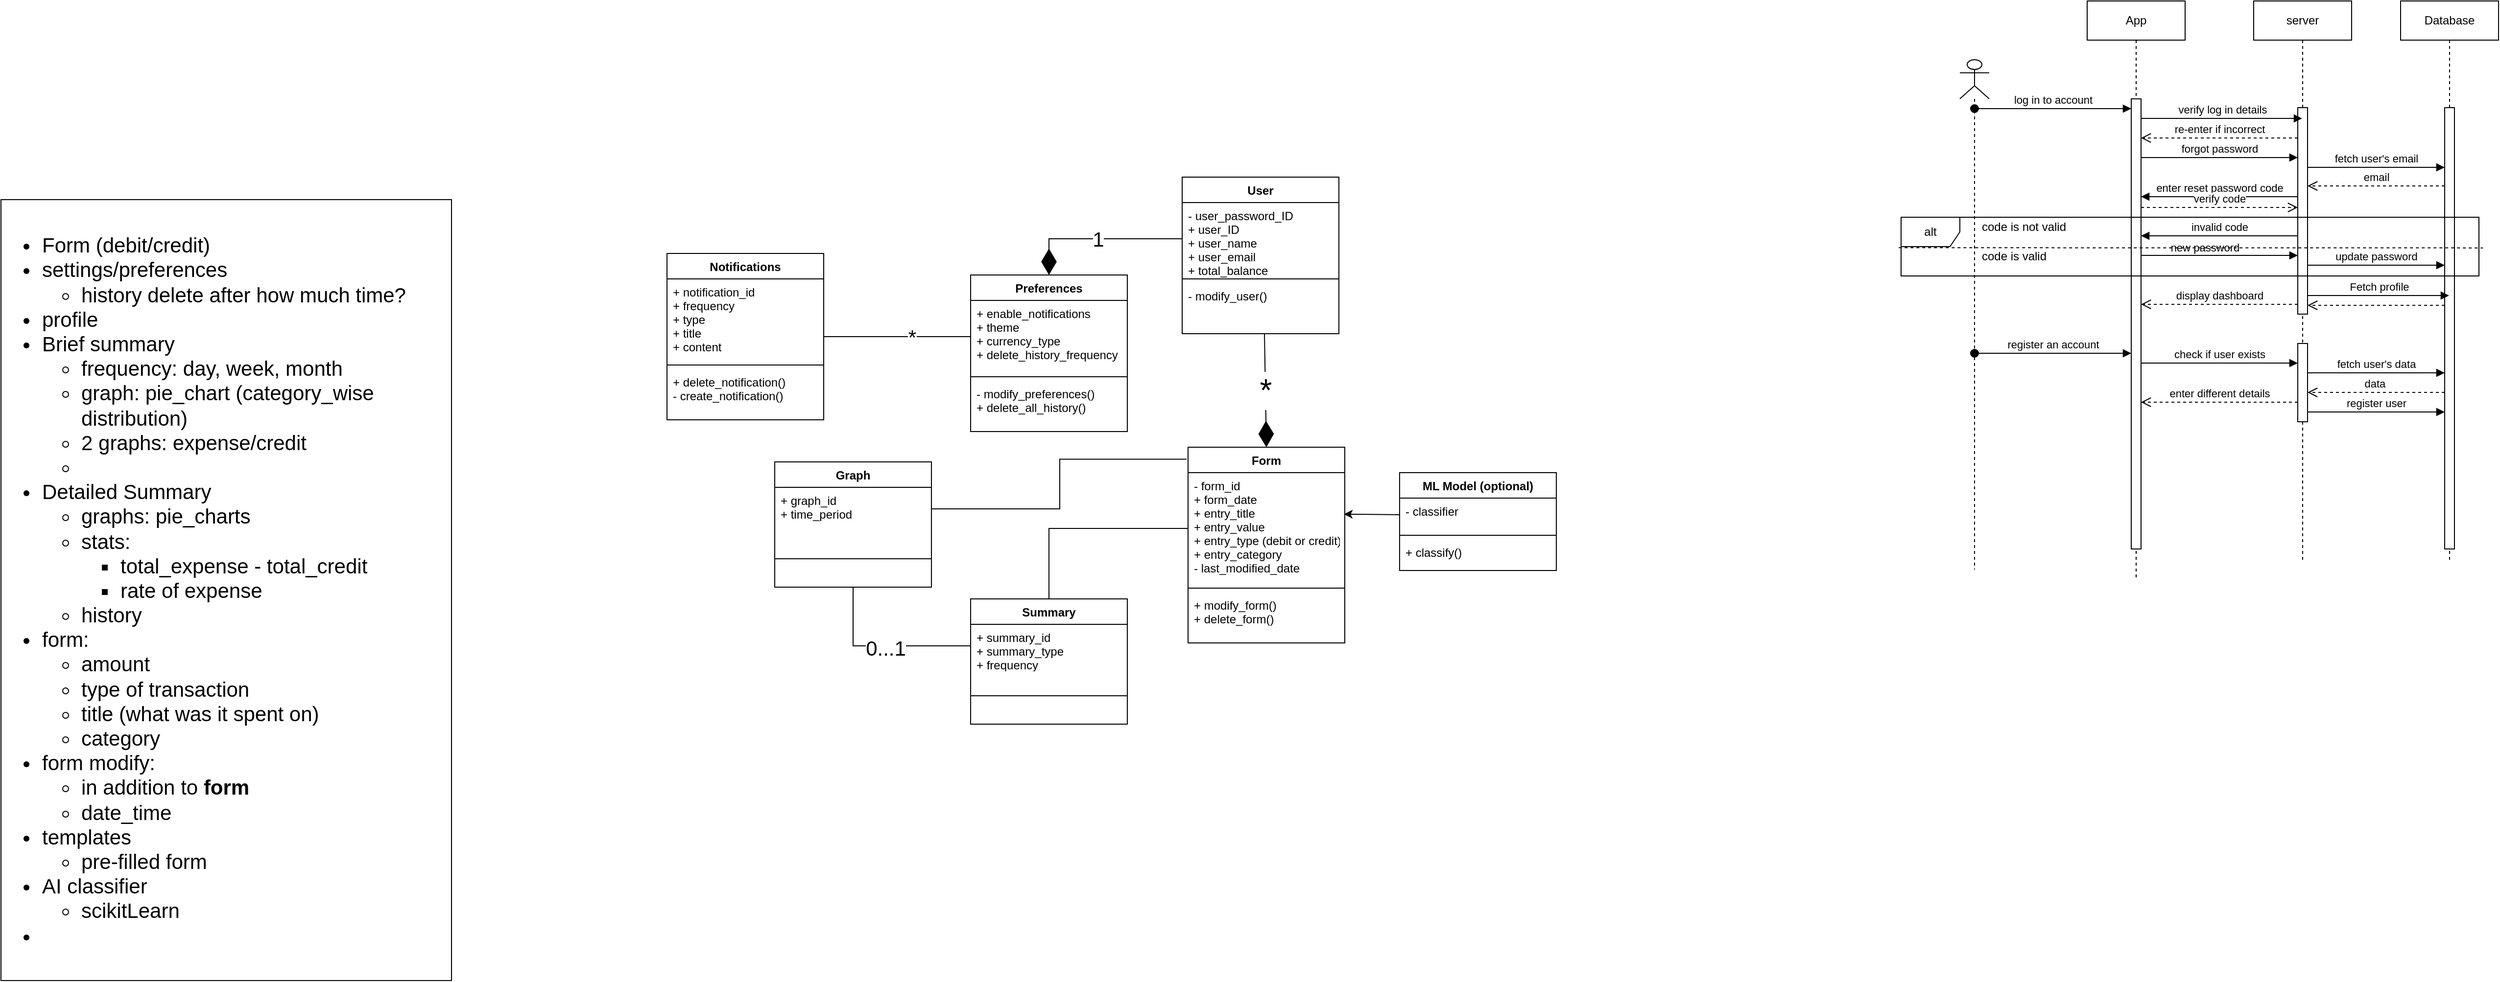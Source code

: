 <mxfile version="20.8.21" type="github">
  <diagram name="Page-1" id="2YBvvXClWsGukQMizWep">
    <mxGraphModel dx="2972" dy="537" grid="1" gridSize="10" guides="1" tooltips="1" connect="1" arrows="1" fold="1" page="1" pageScale="1" pageWidth="2000" pageHeight="1100" math="0" shadow="0">
      <root>
        <mxCell id="0" />
        <mxCell id="1" parent="0" />
        <mxCell id="stTqnZfCxz-nPY7UzvfY-2" value="App" style="shape=umlLifeline;perimeter=lifelinePerimeter;whiteSpace=wrap;html=1;container=0;dropTarget=0;collapsible=0;recursiveResize=0;outlineConnect=0;portConstraint=eastwest;newEdgeStyle={&quot;edgeStyle&quot;:&quot;elbowEdgeStyle&quot;,&quot;elbow&quot;:&quot;vertical&quot;,&quot;curved&quot;:0,&quot;rounded&quot;:0};" parent="1" vertex="1">
          <mxGeometry x="580" y="149" width="100" height="591" as="geometry" />
        </mxCell>
        <mxCell id="stTqnZfCxz-nPY7UzvfY-6" value="" style="html=1;points=[];perimeter=orthogonalPerimeter;outlineConnect=0;targetShapes=umlLifeline;portConstraint=eastwest;newEdgeStyle={&quot;edgeStyle&quot;:&quot;elbowEdgeStyle&quot;,&quot;elbow&quot;:&quot;vertical&quot;,&quot;curved&quot;:0,&quot;rounded&quot;:0};" parent="stTqnZfCxz-nPY7UzvfY-2" vertex="1">
          <mxGeometry x="45" y="100" width="10" height="460" as="geometry" />
        </mxCell>
        <mxCell id="stTqnZfCxz-nPY7UzvfY-11" value="log in to account" style="html=1;verticalAlign=bottom;startArrow=oval;startFill=1;endArrow=block;startSize=8;edgeStyle=elbowEdgeStyle;elbow=vertical;curved=0;rounded=0;" parent="1" source="Uks1yyCWOyFqBFFH4Dbn-1" target="stTqnZfCxz-nPY7UzvfY-6" edge="1">
          <mxGeometry width="60" relative="1" as="geometry">
            <mxPoint x="490" y="259" as="sourcePoint" />
            <mxPoint x="1080" y="369" as="targetPoint" />
            <Array as="points">
              <mxPoint x="550" y="259" />
            </Array>
          </mxGeometry>
        </mxCell>
        <mxCell id="1YFrrPJFMDi00KkuxB1G-1" value="User" style="swimlane;fontStyle=1;align=center;verticalAlign=top;childLayout=stackLayout;horizontal=1;startSize=26;horizontalStack=0;resizeParent=1;resizeParentMax=0;resizeLast=0;collapsible=1;marginBottom=0;" parent="1" vertex="1">
          <mxGeometry x="-344" y="329" width="160" height="160" as="geometry" />
        </mxCell>
        <mxCell id="1YFrrPJFMDi00KkuxB1G-2" value="- user_password_ID&#xa;+ user_ID &#xa;+ user_name&#xa;+ user_email&#xa;+ total_balance" style="text;strokeColor=none;fillColor=none;align=left;verticalAlign=top;spacingLeft=4;spacingRight=4;overflow=hidden;rotatable=0;points=[[0,0.5],[1,0.5]];portConstraint=eastwest;" parent="1YFrrPJFMDi00KkuxB1G-1" vertex="1">
          <mxGeometry y="26" width="160" height="74" as="geometry" />
        </mxCell>
        <mxCell id="1YFrrPJFMDi00KkuxB1G-3" value="" style="line;strokeWidth=1;fillColor=none;align=left;verticalAlign=middle;spacingTop=-1;spacingLeft=3;spacingRight=3;rotatable=0;labelPosition=right;points=[];portConstraint=eastwest;strokeColor=inherit;" parent="1YFrrPJFMDi00KkuxB1G-1" vertex="1">
          <mxGeometry y="100" width="160" height="8" as="geometry" />
        </mxCell>
        <mxCell id="1YFrrPJFMDi00KkuxB1G-4" value="- modify_user()" style="text;strokeColor=none;fillColor=none;align=left;verticalAlign=top;spacingLeft=4;spacingRight=4;overflow=hidden;rotatable=0;points=[[0,0.5],[1,0.5]];portConstraint=eastwest;" parent="1YFrrPJFMDi00KkuxB1G-1" vertex="1">
          <mxGeometry y="108" width="160" height="52" as="geometry" />
        </mxCell>
        <mxCell id="1YFrrPJFMDi00KkuxB1G-6" value="Form" style="swimlane;fontStyle=1;align=center;verticalAlign=top;childLayout=stackLayout;horizontal=1;startSize=26;horizontalStack=0;resizeParent=1;resizeParentMax=0;resizeLast=0;collapsible=1;marginBottom=0;" parent="1" vertex="1">
          <mxGeometry x="-338" y="605" width="160" height="200" as="geometry" />
        </mxCell>
        <mxCell id="1YFrrPJFMDi00KkuxB1G-7" value="- form_id&#xa;+ form_date &#xa;+ entry_title&#xa;+ entry_value&#xa;+ entry_type (debit or credit)&#xa;+ entry_category&#xa;- last_modified_date" style="text;strokeColor=none;fillColor=none;align=left;verticalAlign=top;spacingLeft=4;spacingRight=4;overflow=hidden;rotatable=0;points=[[0,0.5],[1,0.5]];portConstraint=eastwest;" parent="1YFrrPJFMDi00KkuxB1G-6" vertex="1">
          <mxGeometry y="26" width="160" height="114" as="geometry" />
        </mxCell>
        <mxCell id="1YFrrPJFMDi00KkuxB1G-8" value="" style="line;strokeWidth=1;fillColor=none;align=left;verticalAlign=middle;spacingTop=-1;spacingLeft=3;spacingRight=3;rotatable=0;labelPosition=right;points=[];portConstraint=eastwest;strokeColor=inherit;" parent="1YFrrPJFMDi00KkuxB1G-6" vertex="1">
          <mxGeometry y="140" width="160" height="8" as="geometry" />
        </mxCell>
        <mxCell id="1YFrrPJFMDi00KkuxB1G-9" value="+ modify_form()&#xa;+ delete_form()" style="text;strokeColor=none;fillColor=none;align=left;verticalAlign=top;spacingLeft=4;spacingRight=4;overflow=hidden;rotatable=0;points=[[0,0.5],[1,0.5]];portConstraint=eastwest;" parent="1YFrrPJFMDi00KkuxB1G-6" vertex="1">
          <mxGeometry y="148" width="160" height="52" as="geometry" />
        </mxCell>
        <mxCell id="1YFrrPJFMDi00KkuxB1G-10" value="ML Model (optional)" style="swimlane;fontStyle=1;align=center;verticalAlign=top;childLayout=stackLayout;horizontal=1;startSize=26;horizontalStack=0;resizeParent=1;resizeParentMax=0;resizeLast=0;collapsible=1;marginBottom=0;" parent="1" vertex="1">
          <mxGeometry x="-122" y="631" width="160" height="100" as="geometry" />
        </mxCell>
        <mxCell id="1YFrrPJFMDi00KkuxB1G-11" value="- classifier" style="text;strokeColor=none;fillColor=none;align=left;verticalAlign=top;spacingLeft=4;spacingRight=4;overflow=hidden;rotatable=0;points=[[0,0.5],[1,0.5]];portConstraint=eastwest;" parent="1YFrrPJFMDi00KkuxB1G-10" vertex="1">
          <mxGeometry y="26" width="160" height="34" as="geometry" />
        </mxCell>
        <mxCell id="1YFrrPJFMDi00KkuxB1G-12" value="" style="line;strokeWidth=1;fillColor=none;align=left;verticalAlign=middle;spacingTop=-1;spacingLeft=3;spacingRight=3;rotatable=0;labelPosition=right;points=[];portConstraint=eastwest;strokeColor=inherit;" parent="1YFrrPJFMDi00KkuxB1G-10" vertex="1">
          <mxGeometry y="60" width="160" height="8" as="geometry" />
        </mxCell>
        <mxCell id="1YFrrPJFMDi00KkuxB1G-13" value="+ classify()" style="text;strokeColor=none;fillColor=none;align=left;verticalAlign=top;spacingLeft=4;spacingRight=4;overflow=hidden;rotatable=0;points=[[0,0.5],[1,0.5]];portConstraint=eastwest;" parent="1YFrrPJFMDi00KkuxB1G-10" vertex="1">
          <mxGeometry y="68" width="160" height="32" as="geometry" />
        </mxCell>
        <mxCell id="1YFrrPJFMDi00KkuxB1G-18" value="&lt;font style=&quot;font-size: 32px;&quot;&gt;*&lt;/font&gt;" style="endArrow=diamondThin;endFill=1;endSize=24;html=1;rounded=0;exitX=0.525;exitY=1;exitDx=0;exitDy=0;exitPerimeter=0;entryX=0.5;entryY=0;entryDx=0;entryDy=0;" parent="1" source="1YFrrPJFMDi00KkuxB1G-4" target="1YFrrPJFMDi00KkuxB1G-6" edge="1">
          <mxGeometry width="160" relative="1" as="geometry">
            <mxPoint x="-280" y="510" as="sourcePoint" />
            <mxPoint x="-120" y="510" as="targetPoint" />
          </mxGeometry>
        </mxCell>
        <mxCell id="1YFrrPJFMDi00KkuxB1G-21" style="edgeStyle=none;rounded=0;orthogonalLoop=1;jettySize=auto;html=1;entryX=0.994;entryY=0.372;entryDx=0;entryDy=0;entryPerimeter=0;endArrow=classic;endFill=1;exitX=0;exitY=0.5;exitDx=0;exitDy=0;" parent="1" source="1YFrrPJFMDi00KkuxB1G-11" target="1YFrrPJFMDi00KkuxB1G-7" edge="1">
          <mxGeometry relative="1" as="geometry" />
        </mxCell>
        <mxCell id="1YFrrPJFMDi00KkuxB1G-22" value="Preferences" style="swimlane;fontStyle=1;align=center;verticalAlign=top;childLayout=stackLayout;horizontal=1;startSize=26;horizontalStack=0;resizeParent=1;resizeParentMax=0;resizeLast=0;collapsible=1;marginBottom=0;" parent="1" vertex="1">
          <mxGeometry x="-560" y="429" width="160" height="160" as="geometry" />
        </mxCell>
        <mxCell id="1YFrrPJFMDi00KkuxB1G-23" value="+ enable_notifications&#xa;+ theme&#xa;+ currency_type&#xa;+ delete_history_frequency" style="text;strokeColor=none;fillColor=none;align=left;verticalAlign=top;spacingLeft=4;spacingRight=4;overflow=hidden;rotatable=0;points=[[0,0.5],[1,0.5]];portConstraint=eastwest;" parent="1YFrrPJFMDi00KkuxB1G-22" vertex="1">
          <mxGeometry y="26" width="160" height="74" as="geometry" />
        </mxCell>
        <mxCell id="1YFrrPJFMDi00KkuxB1G-24" value="" style="line;strokeWidth=1;fillColor=none;align=left;verticalAlign=middle;spacingTop=-1;spacingLeft=3;spacingRight=3;rotatable=0;labelPosition=right;points=[];portConstraint=eastwest;strokeColor=inherit;" parent="1YFrrPJFMDi00KkuxB1G-22" vertex="1">
          <mxGeometry y="100" width="160" height="8" as="geometry" />
        </mxCell>
        <mxCell id="1YFrrPJFMDi00KkuxB1G-25" value="- modify_preferences()&#xa;+ delete_all_history()" style="text;strokeColor=none;fillColor=none;align=left;verticalAlign=top;spacingLeft=4;spacingRight=4;overflow=hidden;rotatable=0;points=[[0,0.5],[1,0.5]];portConstraint=eastwest;" parent="1YFrrPJFMDi00KkuxB1G-22" vertex="1">
          <mxGeometry y="108" width="160" height="52" as="geometry" />
        </mxCell>
        <mxCell id="1YFrrPJFMDi00KkuxB1G-26" value="&lt;font style=&quot;font-size: 21px;&quot;&gt;1&lt;/font&gt;" style="endArrow=diamondThin;endFill=1;endSize=24;html=1;rounded=0;exitX=0;exitY=0.5;exitDx=0;exitDy=0;entryX=0.5;entryY=0;entryDx=0;entryDy=0;edgeStyle=orthogonalEdgeStyle;" parent="1" source="1YFrrPJFMDi00KkuxB1G-2" target="1YFrrPJFMDi00KkuxB1G-22" edge="1">
          <mxGeometry width="160" relative="1" as="geometry">
            <mxPoint x="-250" y="499" as="sourcePoint" />
            <mxPoint x="-250" y="590" as="targetPoint" />
          </mxGeometry>
        </mxCell>
        <mxCell id="1YFrrPJFMDi00KkuxB1G-27" value="Notifications" style="swimlane;fontStyle=1;align=center;verticalAlign=top;childLayout=stackLayout;horizontal=1;startSize=26;horizontalStack=0;resizeParent=1;resizeParentMax=0;resizeLast=0;collapsible=1;marginBottom=0;" parent="1" vertex="1">
          <mxGeometry x="-870" y="407" width="160" height="170" as="geometry" />
        </mxCell>
        <mxCell id="1YFrrPJFMDi00KkuxB1G-28" value="+ notification_id&#xa;+ frequency&#xa;+ type&#xa;+ title&#xa;+ content" style="text;strokeColor=none;fillColor=none;align=left;verticalAlign=top;spacingLeft=4;spacingRight=4;overflow=hidden;rotatable=0;points=[[0,0.5],[1,0.5]];portConstraint=eastwest;" parent="1YFrrPJFMDi00KkuxB1G-27" vertex="1">
          <mxGeometry y="26" width="160" height="84" as="geometry" />
        </mxCell>
        <mxCell id="1YFrrPJFMDi00KkuxB1G-29" value="" style="line;strokeWidth=1;fillColor=none;align=left;verticalAlign=middle;spacingTop=-1;spacingLeft=3;spacingRight=3;rotatable=0;labelPosition=right;points=[];portConstraint=eastwest;strokeColor=inherit;" parent="1YFrrPJFMDi00KkuxB1G-27" vertex="1">
          <mxGeometry y="110" width="160" height="8" as="geometry" />
        </mxCell>
        <mxCell id="1YFrrPJFMDi00KkuxB1G-30" value="+ delete_notification()&#xa;- create_notification()" style="text;strokeColor=none;fillColor=none;align=left;verticalAlign=top;spacingLeft=4;spacingRight=4;overflow=hidden;rotatable=0;points=[[0,0.5],[1,0.5]];portConstraint=eastwest;" parent="1YFrrPJFMDi00KkuxB1G-27" vertex="1">
          <mxGeometry y="118" width="160" height="52" as="geometry" />
        </mxCell>
        <mxCell id="1YFrrPJFMDi00KkuxB1G-31" style="edgeStyle=orthogonalEdgeStyle;rounded=0;orthogonalLoop=1;jettySize=auto;html=1;exitX=0;exitY=0.5;exitDx=0;exitDy=0;endArrow=none;endFill=0;" parent="1" source="1YFrrPJFMDi00KkuxB1G-23" target="1YFrrPJFMDi00KkuxB1G-27" edge="1">
          <mxGeometry relative="1" as="geometry" />
        </mxCell>
        <mxCell id="1YFrrPJFMDi00KkuxB1G-44" value="*" style="edgeLabel;html=1;align=center;verticalAlign=middle;resizable=0;points=[];fontSize=21;" parent="1YFrrPJFMDi00KkuxB1G-31" connectable="0" vertex="1">
          <mxGeometry x="-0.192" relative="1" as="geometry">
            <mxPoint as="offset" />
          </mxGeometry>
        </mxCell>
        <mxCell id="1YFrrPJFMDi00KkuxB1G-37" style="edgeStyle=orthogonalEdgeStyle;rounded=0;orthogonalLoop=1;jettySize=auto;html=1;endArrow=none;endFill=0;" parent="1" source="1YFrrPJFMDi00KkuxB1G-32" target="1YFrrPJFMDi00KkuxB1G-7" edge="1">
          <mxGeometry relative="1" as="geometry" />
        </mxCell>
        <mxCell id="1YFrrPJFMDi00KkuxB1G-32" value="Summary" style="swimlane;fontStyle=1;align=center;verticalAlign=top;childLayout=stackLayout;horizontal=1;startSize=26;horizontalStack=0;resizeParent=1;resizeParentMax=0;resizeLast=0;collapsible=1;marginBottom=0;" parent="1" vertex="1">
          <mxGeometry x="-560" y="760" width="160" height="128" as="geometry" />
        </mxCell>
        <mxCell id="1YFrrPJFMDi00KkuxB1G-33" value="+ summary_id&#xa;+ summary_type&#xa;+ frequency" style="text;strokeColor=none;fillColor=none;align=left;verticalAlign=top;spacingLeft=4;spacingRight=4;overflow=hidden;rotatable=0;points=[[0,0.5],[1,0.5]];portConstraint=eastwest;" parent="1YFrrPJFMDi00KkuxB1G-32" vertex="1">
          <mxGeometry y="26" width="160" height="44" as="geometry" />
        </mxCell>
        <mxCell id="1YFrrPJFMDi00KkuxB1G-34" value="" style="line;strokeWidth=1;fillColor=none;align=left;verticalAlign=middle;spacingTop=-1;spacingLeft=3;spacingRight=3;rotatable=0;labelPosition=right;points=[];portConstraint=eastwest;strokeColor=inherit;" parent="1YFrrPJFMDi00KkuxB1G-32" vertex="1">
          <mxGeometry y="70" width="160" height="58" as="geometry" />
        </mxCell>
        <mxCell id="1YFrrPJFMDi00KkuxB1G-42" value="2" style="edgeStyle=orthogonalEdgeStyle;rounded=0;orthogonalLoop=1;jettySize=auto;html=1;fontSize=21;endArrow=none;endFill=0;" parent="1" source="1YFrrPJFMDi00KkuxB1G-39" target="1YFrrPJFMDi00KkuxB1G-33" edge="1">
          <mxGeometry relative="1" as="geometry" />
        </mxCell>
        <mxCell id="1YFrrPJFMDi00KkuxB1G-43" value="0...1" style="edgeLabel;html=1;align=center;verticalAlign=middle;resizable=0;points=[];fontSize=21;" parent="1YFrrPJFMDi00KkuxB1G-42" connectable="0" vertex="1">
          <mxGeometry x="0.038" y="-2" relative="1" as="geometry">
            <mxPoint x="-1" as="offset" />
          </mxGeometry>
        </mxCell>
        <mxCell id="1YFrrPJFMDi00KkuxB1G-39" value="Graph" style="swimlane;fontStyle=1;align=center;verticalAlign=top;childLayout=stackLayout;horizontal=1;startSize=26;horizontalStack=0;resizeParent=1;resizeParentMax=0;resizeLast=0;collapsible=1;marginBottom=0;" parent="1" vertex="1">
          <mxGeometry x="-760" y="620" width="160" height="128" as="geometry" />
        </mxCell>
        <mxCell id="1YFrrPJFMDi00KkuxB1G-40" value="+ graph_id&#xa;+ time_period" style="text;strokeColor=none;fillColor=none;align=left;verticalAlign=top;spacingLeft=4;spacingRight=4;overflow=hidden;rotatable=0;points=[[0,0.5],[1,0.5]];portConstraint=eastwest;" parent="1YFrrPJFMDi00KkuxB1G-39" vertex="1">
          <mxGeometry y="26" width="160" height="44" as="geometry" />
        </mxCell>
        <mxCell id="1YFrrPJFMDi00KkuxB1G-41" value="" style="line;strokeWidth=1;fillColor=none;align=left;verticalAlign=middle;spacingTop=-1;spacingLeft=3;spacingRight=3;rotatable=0;labelPosition=right;points=[];portConstraint=eastwest;strokeColor=inherit;" parent="1YFrrPJFMDi00KkuxB1G-39" vertex="1">
          <mxGeometry y="70" width="160" height="58" as="geometry" />
        </mxCell>
        <mxCell id="1YFrrPJFMDi00KkuxB1G-47" style="edgeStyle=orthogonalEdgeStyle;rounded=0;orthogonalLoop=1;jettySize=auto;html=1;exitX=1;exitY=0.5;exitDx=0;exitDy=0;entryX=-0.009;entryY=0.061;entryDx=0;entryDy=0;entryPerimeter=0;strokeWidth=1;fontSize=21;endArrow=none;endFill=0;" parent="1" source="1YFrrPJFMDi00KkuxB1G-40" target="1YFrrPJFMDi00KkuxB1G-6" edge="1">
          <mxGeometry relative="1" as="geometry" />
        </mxCell>
        <mxCell id="1YFrrPJFMDi00KkuxB1G-49" value="&lt;ul&gt;&lt;li&gt;Form (debit/credit)&lt;/li&gt;&lt;li&gt;settings/preferences&lt;/li&gt;&lt;ul&gt;&lt;li&gt;history delete after how much time?&lt;/li&gt;&lt;/ul&gt;&lt;li&gt;profile&lt;/li&gt;&lt;li&gt;Brief summary&lt;/li&gt;&lt;ul&gt;&lt;li&gt;frequency: day, week, month&lt;/li&gt;&lt;li&gt;graph: pie_chart (category_wise distribution)&lt;/li&gt;&lt;li&gt;2 graphs: expense/credit&amp;nbsp;&lt;/li&gt;&lt;li&gt;&lt;br&gt;&lt;/li&gt;&lt;/ul&gt;&lt;li&gt;Detailed Summary&lt;/li&gt;&lt;ul&gt;&lt;li&gt;graphs: pie_charts&lt;/li&gt;&lt;li&gt;stats:&lt;/li&gt;&lt;ul&gt;&lt;li&gt;total_expense - total_credit&lt;/li&gt;&lt;li&gt;rate of expense&lt;/li&gt;&lt;/ul&gt;&lt;li&gt;history&lt;/li&gt;&lt;/ul&gt;&lt;li&gt;form:&lt;/li&gt;&lt;ul&gt;&lt;li&gt;amount&lt;/li&gt;&lt;li&gt;type of transaction&lt;/li&gt;&lt;li&gt;title (what was it spent on)&lt;/li&gt;&lt;li&gt;category&lt;/li&gt;&lt;/ul&gt;&lt;li&gt;form modify:&lt;/li&gt;&lt;ul&gt;&lt;li&gt;in addition to &lt;b&gt;form&lt;/b&gt;&lt;/li&gt;&lt;li&gt;date_time&lt;/li&gt;&lt;/ul&gt;&lt;li&gt;templates&lt;/li&gt;&lt;ul&gt;&lt;li&gt;pre-filled form&lt;/li&gt;&lt;/ul&gt;&lt;li&gt;AI classifier&lt;/li&gt;&lt;ul&gt;&lt;li&gt;scikitLearn&lt;/li&gt;&lt;/ul&gt;&lt;li&gt;&lt;br&gt;&lt;/li&gt;&lt;/ul&gt;" style="rounded=0;whiteSpace=wrap;html=1;fontSize=21;align=left;" parent="1" vertex="1">
          <mxGeometry x="-1550" y="352" width="460" height="798" as="geometry" />
        </mxCell>
        <mxCell id="stTqnZfCxz-nPY7UzvfY-19" value="Database" style="shape=umlLifeline;perimeter=lifelinePerimeter;whiteSpace=wrap;html=1;container=0;dropTarget=0;collapsible=0;recursiveResize=0;outlineConnect=0;portConstraint=eastwest;newEdgeStyle={&quot;edgeStyle&quot;:&quot;elbowEdgeStyle&quot;,&quot;elbow&quot;:&quot;vertical&quot;,&quot;curved&quot;:0,&quot;rounded&quot;:0};" parent="1" vertex="1">
          <mxGeometry x="900" y="149" width="100" height="571" as="geometry" />
        </mxCell>
        <mxCell id="stTqnZfCxz-nPY7UzvfY-26" value="" style="html=1;points=[];perimeter=orthogonalPerimeter;outlineConnect=0;targetShapes=umlLifeline;portConstraint=eastwest;newEdgeStyle={&quot;edgeStyle&quot;:&quot;elbowEdgeStyle&quot;,&quot;elbow&quot;:&quot;vertical&quot;,&quot;curved&quot;:0,&quot;rounded&quot;:0};" parent="stTqnZfCxz-nPY7UzvfY-19" vertex="1">
          <mxGeometry x="45" y="109" width="10" height="451" as="geometry" />
        </mxCell>
        <mxCell id="stTqnZfCxz-nPY7UzvfY-20" value="server" style="shape=umlLifeline;perimeter=lifelinePerimeter;whiteSpace=wrap;html=1;container=0;dropTarget=0;collapsible=0;recursiveResize=0;outlineConnect=0;portConstraint=eastwest;newEdgeStyle={&quot;edgeStyle&quot;:&quot;elbowEdgeStyle&quot;,&quot;elbow&quot;:&quot;vertical&quot;,&quot;curved&quot;:0,&quot;rounded&quot;:0};" parent="1" vertex="1">
          <mxGeometry x="750" y="149" width="100" height="571" as="geometry" />
        </mxCell>
        <mxCell id="stTqnZfCxz-nPY7UzvfY-24" value="" style="html=1;points=[];perimeter=orthogonalPerimeter;outlineConnect=0;targetShapes=umlLifeline;portConstraint=eastwest;newEdgeStyle={&quot;edgeStyle&quot;:&quot;elbowEdgeStyle&quot;,&quot;elbow&quot;:&quot;vertical&quot;,&quot;curved&quot;:0,&quot;rounded&quot;:0};" parent="stTqnZfCxz-nPY7UzvfY-20" vertex="1">
          <mxGeometry x="45" y="109" width="10" height="211" as="geometry" />
        </mxCell>
        <mxCell id="stTqnZfCxz-nPY7UzvfY-31" value="" style="html=1;points=[];perimeter=orthogonalPerimeter;outlineConnect=0;targetShapes=umlLifeline;portConstraint=eastwest;newEdgeStyle={&quot;edgeStyle&quot;:&quot;elbowEdgeStyle&quot;,&quot;elbow&quot;:&quot;vertical&quot;,&quot;curved&quot;:0,&quot;rounded&quot;:0};" parent="stTqnZfCxz-nPY7UzvfY-20" vertex="1">
          <mxGeometry x="45" y="350" width="10" height="80" as="geometry" />
        </mxCell>
        <mxCell id="stTqnZfCxz-nPY7UzvfY-21" value="verify log in details" style="html=1;verticalAlign=bottom;endArrow=block;edgeStyle=elbowEdgeStyle;elbow=vertical;curved=0;rounded=0;" parent="1" source="stTqnZfCxz-nPY7UzvfY-6" target="stTqnZfCxz-nPY7UzvfY-20" edge="1">
          <mxGeometry width="80" relative="1" as="geometry">
            <mxPoint x="640" y="269" as="sourcePoint" />
            <mxPoint x="720" y="269" as="targetPoint" />
            <Array as="points">
              <mxPoint x="640" y="269" />
            </Array>
          </mxGeometry>
        </mxCell>
        <mxCell id="stTqnZfCxz-nPY7UzvfY-25" value="re-enter if incorrect" style="html=1;verticalAlign=bottom;endArrow=open;dashed=1;endSize=8;edgeStyle=elbowEdgeStyle;elbow=vertical;curved=0;rounded=0;" parent="1" source="stTqnZfCxz-nPY7UzvfY-24" target="stTqnZfCxz-nPY7UzvfY-6" edge="1">
          <mxGeometry relative="1" as="geometry">
            <mxPoint x="800" y="289" as="sourcePoint" />
            <mxPoint x="640" y="289" as="targetPoint" />
            <Array as="points">
              <mxPoint x="700" y="289" />
            </Array>
          </mxGeometry>
        </mxCell>
        <mxCell id="stTqnZfCxz-nPY7UzvfY-27" value="Fetch profile" style="html=1;verticalAlign=bottom;endArrow=block;edgeStyle=elbowEdgeStyle;elbow=vertical;curved=0;rounded=0;" parent="1" source="stTqnZfCxz-nPY7UzvfY-24" target="stTqnZfCxz-nPY7UzvfY-19" edge="1">
          <mxGeometry width="80" relative="1" as="geometry">
            <mxPoint x="810" y="299" as="sourcePoint" />
            <mxPoint x="890" y="299" as="targetPoint" />
            <Array as="points">
              <mxPoint x="850" y="450" />
              <mxPoint x="890" y="439" />
              <mxPoint x="870" y="429" />
              <mxPoint x="810" y="359" />
              <mxPoint x="860" y="339" />
              <mxPoint x="870" y="329" />
              <mxPoint x="850" y="299" />
            </Array>
          </mxGeometry>
        </mxCell>
        <mxCell id="stTqnZfCxz-nPY7UzvfY-28" value="" style="html=1;verticalAlign=bottom;endArrow=open;dashed=1;endSize=8;edgeStyle=elbowEdgeStyle;elbow=vertical;curved=0;rounded=0;" parent="1" source="stTqnZfCxz-nPY7UzvfY-26" target="stTqnZfCxz-nPY7UzvfY-24" edge="1">
          <mxGeometry relative="1" as="geometry">
            <mxPoint x="800" y="299" as="sourcePoint" />
            <mxPoint x="720" y="299" as="targetPoint" />
            <Array as="points">
              <mxPoint x="850" y="460" />
              <mxPoint x="860" y="449" />
              <mxPoint x="880" y="369" />
              <mxPoint x="860" y="349" />
              <mxPoint x="890" y="339" />
              <mxPoint x="850" y="319" />
              <mxPoint x="800" y="309" />
            </Array>
          </mxGeometry>
        </mxCell>
        <mxCell id="stTqnZfCxz-nPY7UzvfY-30" value="display dashboard" style="html=1;verticalAlign=bottom;endArrow=open;dashed=1;endSize=8;edgeStyle=elbowEdgeStyle;elbow=vertical;curved=0;rounded=0;" parent="1" source="stTqnZfCxz-nPY7UzvfY-24" target="stTqnZfCxz-nPY7UzvfY-6" edge="1">
          <mxGeometry relative="1" as="geometry">
            <mxPoint x="800" y="299" as="sourcePoint" />
            <mxPoint x="720" y="299" as="targetPoint" />
            <Array as="points">
              <mxPoint x="750" y="459" />
              <mxPoint x="760" y="449" />
              <mxPoint x="740" y="379" />
              <mxPoint x="730" y="349" />
              <mxPoint x="760" y="329" />
              <mxPoint x="740" y="299" />
            </Array>
          </mxGeometry>
        </mxCell>
        <mxCell id="stTqnZfCxz-nPY7UzvfY-33" value="register an account" style="html=1;verticalAlign=bottom;startArrow=oval;startFill=1;endArrow=block;startSize=8;edgeStyle=elbowEdgeStyle;elbow=vertical;curved=0;rounded=0;" parent="1" source="Uks1yyCWOyFqBFFH4Dbn-1" target="stTqnZfCxz-nPY7UzvfY-6" edge="1">
          <mxGeometry width="60" relative="1" as="geometry">
            <mxPoint x="490" y="529" as="sourcePoint" />
            <mxPoint x="790" y="409" as="targetPoint" />
            <Array as="points">
              <mxPoint x="600" y="509" />
              <mxPoint x="560" y="419" />
              <mxPoint x="560" y="369" />
              <mxPoint x="590" y="409" />
            </Array>
          </mxGeometry>
        </mxCell>
        <mxCell id="stTqnZfCxz-nPY7UzvfY-34" value="check if user exists" style="html=1;verticalAlign=bottom;endArrow=block;edgeStyle=elbowEdgeStyle;elbow=vertical;curved=0;rounded=0;" parent="1" source="stTqnZfCxz-nPY7UzvfY-6" target="stTqnZfCxz-nPY7UzvfY-31" edge="1">
          <mxGeometry width="80" relative="1" as="geometry">
            <mxPoint x="680" y="398.81" as="sourcePoint" />
            <mxPoint x="760" y="398.81" as="targetPoint" />
            <Array as="points">
              <mxPoint x="740" y="519" />
              <mxPoint x="690" y="429" />
              <mxPoint x="730" y="379" />
            </Array>
          </mxGeometry>
        </mxCell>
        <mxCell id="stTqnZfCxz-nPY7UzvfY-35" value="fetch user&#39;s data" style="html=1;verticalAlign=bottom;endArrow=block;edgeStyle=elbowEdgeStyle;elbow=vertical;curved=0;rounded=0;" parent="1" source="stTqnZfCxz-nPY7UzvfY-31" target="stTqnZfCxz-nPY7UzvfY-26" edge="1">
          <mxGeometry width="80" relative="1" as="geometry">
            <mxPoint x="820" y="389.13" as="sourcePoint" />
            <mxPoint x="900" y="389.13" as="targetPoint" />
            <Array as="points">
              <mxPoint x="860" y="529" />
              <mxPoint x="850" y="449" />
              <mxPoint x="900" y="389" />
              <mxPoint x="950" y="389" />
            </Array>
          </mxGeometry>
        </mxCell>
        <mxCell id="stTqnZfCxz-nPY7UzvfY-36" value="data&amp;nbsp;" style="html=1;verticalAlign=bottom;endArrow=open;dashed=1;endSize=8;edgeStyle=elbowEdgeStyle;elbow=vertical;curved=0;rounded=0;" parent="1" source="stTqnZfCxz-nPY7UzvfY-26" target="stTqnZfCxz-nPY7UzvfY-31" edge="1">
          <mxGeometry relative="1" as="geometry">
            <mxPoint x="920" y="408.81" as="sourcePoint" />
            <mxPoint x="840" y="408.81" as="targetPoint" />
            <Array as="points">
              <mxPoint x="870" y="549" />
              <mxPoint x="850" y="469" />
              <mxPoint x="830" y="409" />
            </Array>
          </mxGeometry>
        </mxCell>
        <mxCell id="stTqnZfCxz-nPY7UzvfY-38" value="enter different details" style="html=1;verticalAlign=bottom;endArrow=open;dashed=1;endSize=8;edgeStyle=elbowEdgeStyle;elbow=vertical;curved=0;rounded=0;" parent="1" source="stTqnZfCxz-nPY7UzvfY-31" target="stTqnZfCxz-nPY7UzvfY-6" edge="1">
          <mxGeometry relative="1" as="geometry">
            <mxPoint x="800" y="409" as="sourcePoint" />
            <mxPoint x="720" y="409" as="targetPoint" />
            <Array as="points">
              <mxPoint x="740" y="559" />
              <mxPoint x="670" y="479" />
              <mxPoint x="760" y="419" />
              <mxPoint x="800" y="409" />
            </Array>
          </mxGeometry>
        </mxCell>
        <mxCell id="stTqnZfCxz-nPY7UzvfY-39" value="register user" style="html=1;verticalAlign=bottom;endArrow=block;edgeStyle=elbowEdgeStyle;elbow=vertical;curved=0;rounded=0;" parent="1" source="stTqnZfCxz-nPY7UzvfY-31" target="stTqnZfCxz-nPY7UzvfY-26" edge="1">
          <mxGeometry width="80" relative="1" as="geometry">
            <mxPoint x="820" y="438.13" as="sourcePoint" />
            <mxPoint x="900" y="438.13" as="targetPoint" />
            <Array as="points">
              <mxPoint x="840" y="569" />
              <mxPoint x="850" y="489" />
              <mxPoint x="840" y="469" />
              <mxPoint x="880" y="439" />
            </Array>
          </mxGeometry>
        </mxCell>
        <mxCell id="stTqnZfCxz-nPY7UzvfY-40" value="forgot password" style="html=1;verticalAlign=bottom;endArrow=block;edgeStyle=elbowEdgeStyle;elbow=vertical;curved=0;rounded=0;" parent="1" source="stTqnZfCxz-nPY7UzvfY-6" target="stTqnZfCxz-nPY7UzvfY-24" edge="1">
          <mxGeometry width="80" relative="1" as="geometry">
            <mxPoint x="720" y="419" as="sourcePoint" />
            <mxPoint x="800" y="419" as="targetPoint" />
            <Array as="points">
              <mxPoint x="760" y="309" />
            </Array>
          </mxGeometry>
        </mxCell>
        <mxCell id="stTqnZfCxz-nPY7UzvfY-41" value="fetch user&#39;s email" style="html=1;verticalAlign=bottom;endArrow=block;edgeStyle=elbowEdgeStyle;elbow=vertical;curved=0;rounded=0;" parent="1" source="stTqnZfCxz-nPY7UzvfY-24" target="stTqnZfCxz-nPY7UzvfY-26" edge="1">
          <mxGeometry width="80" relative="1" as="geometry">
            <mxPoint x="840" y="309.24" as="sourcePoint" />
            <mxPoint x="920" y="309.24" as="targetPoint" />
            <Array as="points">
              <mxPoint x="910" y="319" />
            </Array>
          </mxGeometry>
        </mxCell>
        <mxCell id="stTqnZfCxz-nPY7UzvfY-43" value="email" style="html=1;verticalAlign=bottom;endArrow=open;dashed=1;endSize=8;edgeStyle=elbowEdgeStyle;elbow=vertical;curved=0;rounded=0;" parent="1" source="stTqnZfCxz-nPY7UzvfY-26" target="stTqnZfCxz-nPY7UzvfY-24" edge="1">
          <mxGeometry relative="1" as="geometry">
            <mxPoint x="950" y="328.24" as="sourcePoint" />
            <mxPoint x="800" y="338" as="targetPoint" />
            <Array as="points">
              <mxPoint x="940" y="338" />
            </Array>
          </mxGeometry>
        </mxCell>
        <mxCell id="stTqnZfCxz-nPY7UzvfY-44" value="enter reset password code" style="html=1;verticalAlign=bottom;endArrow=block;edgeStyle=elbowEdgeStyle;elbow=vertical;curved=0;rounded=0;" parent="1" source="stTqnZfCxz-nPY7UzvfY-24" target="stTqnZfCxz-nPY7UzvfY-6" edge="1">
          <mxGeometry width="80" relative="1" as="geometry">
            <mxPoint x="690" y="369" as="sourcePoint" />
            <mxPoint x="770" y="369" as="targetPoint" />
            <Array as="points">
              <mxPoint x="740" y="349" />
              <mxPoint x="770" y="419" />
              <mxPoint x="740" y="349" />
            </Array>
          </mxGeometry>
        </mxCell>
        <mxCell id="stTqnZfCxz-nPY7UzvfY-45" value="verify code" style="html=1;verticalAlign=bottom;endArrow=open;dashed=1;endSize=8;edgeStyle=elbowEdgeStyle;elbow=vertical;curved=0;rounded=0;" parent="1" source="stTqnZfCxz-nPY7UzvfY-6" target="stTqnZfCxz-nPY7UzvfY-24" edge="1">
          <mxGeometry relative="1" as="geometry">
            <mxPoint x="770" y="369" as="sourcePoint" />
            <mxPoint x="690" y="369" as="targetPoint" />
            <Array as="points">
              <mxPoint x="730" y="360" />
              <mxPoint x="690" y="369" />
            </Array>
          </mxGeometry>
        </mxCell>
        <mxCell id="stTqnZfCxz-nPY7UzvfY-46" value="invalid code" style="html=1;verticalAlign=bottom;endArrow=block;edgeStyle=elbowEdgeStyle;elbow=vertical;curved=0;rounded=0;" parent="1" source="stTqnZfCxz-nPY7UzvfY-24" target="stTqnZfCxz-nPY7UzvfY-6" edge="1">
          <mxGeometry width="80" relative="1" as="geometry">
            <mxPoint x="690" y="389.24" as="sourcePoint" />
            <mxPoint x="770" y="389.24" as="targetPoint" />
            <Array as="points">
              <mxPoint x="770" y="389" />
              <mxPoint x="680" y="379" />
            </Array>
          </mxGeometry>
        </mxCell>
        <mxCell id="stTqnZfCxz-nPY7UzvfY-47" value="new password" style="html=1;verticalAlign=bottom;endArrow=block;edgeStyle=elbowEdgeStyle;elbow=vertical;curved=0;rounded=0;" parent="1" source="stTqnZfCxz-nPY7UzvfY-6" target="stTqnZfCxz-nPY7UzvfY-24" edge="1">
          <mxGeometry x="-0.188" y="-1" width="80" relative="1" as="geometry">
            <mxPoint x="690" y="408.88" as="sourcePoint" />
            <mxPoint x="770" y="408.88" as="targetPoint" />
            <Array as="points">
              <mxPoint x="730" y="409" />
            </Array>
            <mxPoint as="offset" />
          </mxGeometry>
        </mxCell>
        <mxCell id="stTqnZfCxz-nPY7UzvfY-48" value="update password" style="html=1;verticalAlign=bottom;endArrow=block;edgeStyle=elbowEdgeStyle;elbow=vertical;curved=0;rounded=0;" parent="1" source="stTqnZfCxz-nPY7UzvfY-24" target="stTqnZfCxz-nPY7UzvfY-26" edge="1">
          <mxGeometry width="80" relative="1" as="geometry">
            <mxPoint x="840" y="417.94" as="sourcePoint" />
            <mxPoint x="920" y="417.94" as="targetPoint" />
            <Array as="points">
              <mxPoint x="900" y="419" />
            </Array>
          </mxGeometry>
        </mxCell>
        <mxCell id="Uks1yyCWOyFqBFFH4Dbn-1" value="" style="shape=umlLifeline;perimeter=lifelinePerimeter;whiteSpace=wrap;html=1;container=1;dropTarget=0;collapsible=0;recursiveResize=0;outlineConnect=0;portConstraint=eastwest;newEdgeStyle={&quot;edgeStyle&quot;:&quot;elbowEdgeStyle&quot;,&quot;elbow&quot;:&quot;vertical&quot;,&quot;curved&quot;:0,&quot;rounded&quot;:0};participant=umlActor;" vertex="1" parent="1">
          <mxGeometry x="450" y="209" width="30" height="521" as="geometry" />
        </mxCell>
        <mxCell id="Uks1yyCWOyFqBFFH4Dbn-2" value="alt&lt;br&gt;" style="shape=umlFrame;whiteSpace=wrap;html=1;pointerEvents=0;" vertex="1" parent="1">
          <mxGeometry x="390" y="370" width="590" height="60" as="geometry" />
        </mxCell>
        <mxCell id="Uks1yyCWOyFqBFFH4Dbn-4" value="" style="endArrow=none;dashed=1;html=1;rounded=0;exitX=-0.004;exitY=0.519;exitDx=0;exitDy=0;exitPerimeter=0;entryX=1.007;entryY=0.522;entryDx=0;entryDy=0;entryPerimeter=0;" edge="1" parent="1" source="Uks1yyCWOyFqBFFH4Dbn-2" target="Uks1yyCWOyFqBFFH4Dbn-2">
          <mxGeometry width="50" height="50" relative="1" as="geometry">
            <mxPoint x="610" y="500" as="sourcePoint" />
            <mxPoint x="660" y="450" as="targetPoint" />
          </mxGeometry>
        </mxCell>
        <mxCell id="Uks1yyCWOyFqBFFH4Dbn-6" value="code is not valid" style="text;html=1;align=center;verticalAlign=middle;resizable=0;points=[];autosize=1;strokeColor=none;fillColor=none;" vertex="1" parent="1">
          <mxGeometry x="460" y="365" width="110" height="30" as="geometry" />
        </mxCell>
        <mxCell id="Uks1yyCWOyFqBFFH4Dbn-7" value="code is valid" style="text;html=1;align=center;verticalAlign=middle;resizable=0;points=[];autosize=1;strokeColor=none;fillColor=none;" vertex="1" parent="1">
          <mxGeometry x="460" y="395" width="90" height="30" as="geometry" />
        </mxCell>
      </root>
    </mxGraphModel>
  </diagram>
</mxfile>

